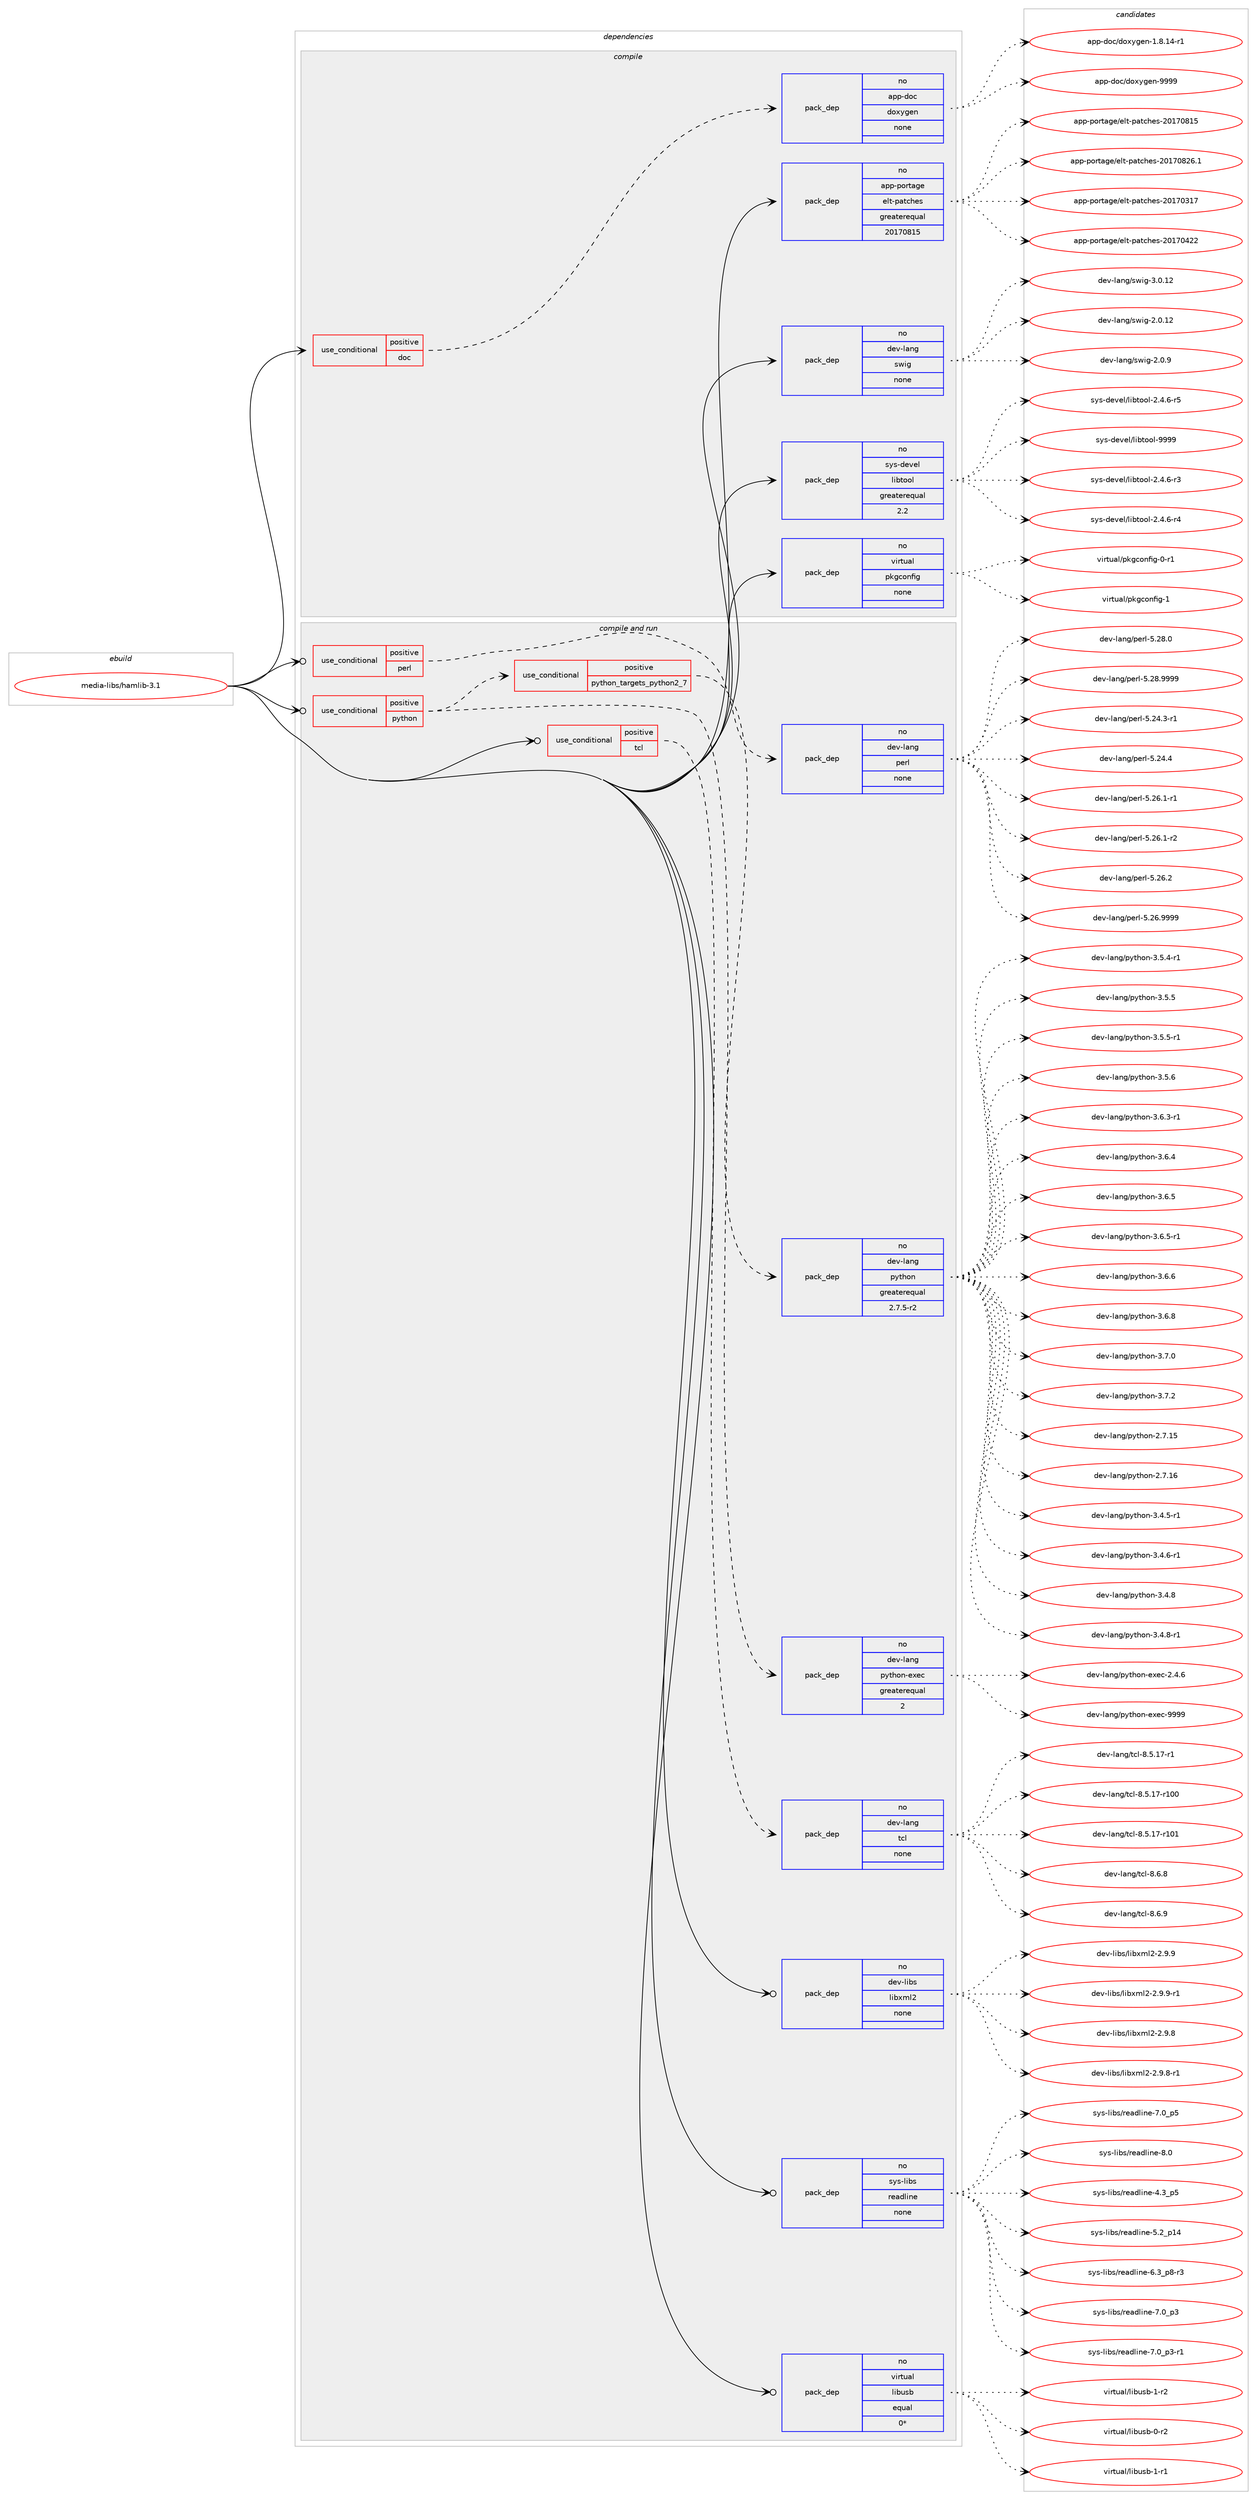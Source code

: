digraph prolog {

# *************
# Graph options
# *************

newrank=true;
concentrate=true;
compound=true;
graph [rankdir=LR,fontname=Helvetica,fontsize=10,ranksep=1.5];#, ranksep=2.5, nodesep=0.2];
edge  [arrowhead=vee];
node  [fontname=Helvetica,fontsize=10];

# **********
# The ebuild
# **********

subgraph cluster_leftcol {
color=gray;
rank=same;
label=<<i>ebuild</i>>;
id [label="media-libs/hamlib-3.1", color=red, width=4, href="../media-libs/hamlib-3.1.svg"];
}

# ****************
# The dependencies
# ****************

subgraph cluster_midcol {
color=gray;
label=<<i>dependencies</i>>;
subgraph cluster_compile {
fillcolor="#eeeeee";
style=filled;
label=<<i>compile</i>>;
subgraph cond434108 {
dependency1611322 [label=<<TABLE BORDER="0" CELLBORDER="1" CELLSPACING="0" CELLPADDING="4"><TR><TD ROWSPAN="3" CELLPADDING="10">use_conditional</TD></TR><TR><TD>positive</TD></TR><TR><TD>doc</TD></TR></TABLE>>, shape=none, color=red];
subgraph pack1151486 {
dependency1611323 [label=<<TABLE BORDER="0" CELLBORDER="1" CELLSPACING="0" CELLPADDING="4" WIDTH="220"><TR><TD ROWSPAN="6" CELLPADDING="30">pack_dep</TD></TR><TR><TD WIDTH="110">no</TD></TR><TR><TD>app-doc</TD></TR><TR><TD>doxygen</TD></TR><TR><TD>none</TD></TR><TR><TD></TD></TR></TABLE>>, shape=none, color=blue];
}
dependency1611322:e -> dependency1611323:w [weight=20,style="dashed",arrowhead="vee"];
}
id:e -> dependency1611322:w [weight=20,style="solid",arrowhead="vee"];
subgraph pack1151487 {
dependency1611324 [label=<<TABLE BORDER="0" CELLBORDER="1" CELLSPACING="0" CELLPADDING="4" WIDTH="220"><TR><TD ROWSPAN="6" CELLPADDING="30">pack_dep</TD></TR><TR><TD WIDTH="110">no</TD></TR><TR><TD>app-portage</TD></TR><TR><TD>elt-patches</TD></TR><TR><TD>greaterequal</TD></TR><TR><TD>20170815</TD></TR></TABLE>>, shape=none, color=blue];
}
id:e -> dependency1611324:w [weight=20,style="solid",arrowhead="vee"];
subgraph pack1151488 {
dependency1611325 [label=<<TABLE BORDER="0" CELLBORDER="1" CELLSPACING="0" CELLPADDING="4" WIDTH="220"><TR><TD ROWSPAN="6" CELLPADDING="30">pack_dep</TD></TR><TR><TD WIDTH="110">no</TD></TR><TR><TD>dev-lang</TD></TR><TR><TD>swig</TD></TR><TR><TD>none</TD></TR><TR><TD></TD></TR></TABLE>>, shape=none, color=blue];
}
id:e -> dependency1611325:w [weight=20,style="solid",arrowhead="vee"];
subgraph pack1151489 {
dependency1611326 [label=<<TABLE BORDER="0" CELLBORDER="1" CELLSPACING="0" CELLPADDING="4" WIDTH="220"><TR><TD ROWSPAN="6" CELLPADDING="30">pack_dep</TD></TR><TR><TD WIDTH="110">no</TD></TR><TR><TD>sys-devel</TD></TR><TR><TD>libtool</TD></TR><TR><TD>greaterequal</TD></TR><TR><TD>2.2</TD></TR></TABLE>>, shape=none, color=blue];
}
id:e -> dependency1611326:w [weight=20,style="solid",arrowhead="vee"];
subgraph pack1151490 {
dependency1611327 [label=<<TABLE BORDER="0" CELLBORDER="1" CELLSPACING="0" CELLPADDING="4" WIDTH="220"><TR><TD ROWSPAN="6" CELLPADDING="30">pack_dep</TD></TR><TR><TD WIDTH="110">no</TD></TR><TR><TD>virtual</TD></TR><TR><TD>pkgconfig</TD></TR><TR><TD>none</TD></TR><TR><TD></TD></TR></TABLE>>, shape=none, color=blue];
}
id:e -> dependency1611327:w [weight=20,style="solid",arrowhead="vee"];
}
subgraph cluster_compileandrun {
fillcolor="#eeeeee";
style=filled;
label=<<i>compile and run</i>>;
subgraph cond434109 {
dependency1611328 [label=<<TABLE BORDER="0" CELLBORDER="1" CELLSPACING="0" CELLPADDING="4"><TR><TD ROWSPAN="3" CELLPADDING="10">use_conditional</TD></TR><TR><TD>positive</TD></TR><TR><TD>perl</TD></TR></TABLE>>, shape=none, color=red];
subgraph pack1151491 {
dependency1611329 [label=<<TABLE BORDER="0" CELLBORDER="1" CELLSPACING="0" CELLPADDING="4" WIDTH="220"><TR><TD ROWSPAN="6" CELLPADDING="30">pack_dep</TD></TR><TR><TD WIDTH="110">no</TD></TR><TR><TD>dev-lang</TD></TR><TR><TD>perl</TD></TR><TR><TD>none</TD></TR><TR><TD></TD></TR></TABLE>>, shape=none, color=blue];
}
dependency1611328:e -> dependency1611329:w [weight=20,style="dashed",arrowhead="vee"];
}
id:e -> dependency1611328:w [weight=20,style="solid",arrowhead="odotvee"];
subgraph cond434110 {
dependency1611330 [label=<<TABLE BORDER="0" CELLBORDER="1" CELLSPACING="0" CELLPADDING="4"><TR><TD ROWSPAN="3" CELLPADDING="10">use_conditional</TD></TR><TR><TD>positive</TD></TR><TR><TD>python</TD></TR></TABLE>>, shape=none, color=red];
subgraph cond434111 {
dependency1611331 [label=<<TABLE BORDER="0" CELLBORDER="1" CELLSPACING="0" CELLPADDING="4"><TR><TD ROWSPAN="3" CELLPADDING="10">use_conditional</TD></TR><TR><TD>positive</TD></TR><TR><TD>python_targets_python2_7</TD></TR></TABLE>>, shape=none, color=red];
subgraph pack1151492 {
dependency1611332 [label=<<TABLE BORDER="0" CELLBORDER="1" CELLSPACING="0" CELLPADDING="4" WIDTH="220"><TR><TD ROWSPAN="6" CELLPADDING="30">pack_dep</TD></TR><TR><TD WIDTH="110">no</TD></TR><TR><TD>dev-lang</TD></TR><TR><TD>python</TD></TR><TR><TD>greaterequal</TD></TR><TR><TD>2.7.5-r2</TD></TR></TABLE>>, shape=none, color=blue];
}
dependency1611331:e -> dependency1611332:w [weight=20,style="dashed",arrowhead="vee"];
}
dependency1611330:e -> dependency1611331:w [weight=20,style="dashed",arrowhead="vee"];
subgraph pack1151493 {
dependency1611333 [label=<<TABLE BORDER="0" CELLBORDER="1" CELLSPACING="0" CELLPADDING="4" WIDTH="220"><TR><TD ROWSPAN="6" CELLPADDING="30">pack_dep</TD></TR><TR><TD WIDTH="110">no</TD></TR><TR><TD>dev-lang</TD></TR><TR><TD>python-exec</TD></TR><TR><TD>greaterequal</TD></TR><TR><TD>2</TD></TR></TABLE>>, shape=none, color=blue];
}
dependency1611330:e -> dependency1611333:w [weight=20,style="dashed",arrowhead="vee"];
}
id:e -> dependency1611330:w [weight=20,style="solid",arrowhead="odotvee"];
subgraph cond434112 {
dependency1611334 [label=<<TABLE BORDER="0" CELLBORDER="1" CELLSPACING="0" CELLPADDING="4"><TR><TD ROWSPAN="3" CELLPADDING="10">use_conditional</TD></TR><TR><TD>positive</TD></TR><TR><TD>tcl</TD></TR></TABLE>>, shape=none, color=red];
subgraph pack1151494 {
dependency1611335 [label=<<TABLE BORDER="0" CELLBORDER="1" CELLSPACING="0" CELLPADDING="4" WIDTH="220"><TR><TD ROWSPAN="6" CELLPADDING="30">pack_dep</TD></TR><TR><TD WIDTH="110">no</TD></TR><TR><TD>dev-lang</TD></TR><TR><TD>tcl</TD></TR><TR><TD>none</TD></TR><TR><TD></TD></TR></TABLE>>, shape=none, color=blue];
}
dependency1611334:e -> dependency1611335:w [weight=20,style="dashed",arrowhead="vee"];
}
id:e -> dependency1611334:w [weight=20,style="solid",arrowhead="odotvee"];
subgraph pack1151495 {
dependency1611336 [label=<<TABLE BORDER="0" CELLBORDER="1" CELLSPACING="0" CELLPADDING="4" WIDTH="220"><TR><TD ROWSPAN="6" CELLPADDING="30">pack_dep</TD></TR><TR><TD WIDTH="110">no</TD></TR><TR><TD>dev-libs</TD></TR><TR><TD>libxml2</TD></TR><TR><TD>none</TD></TR><TR><TD></TD></TR></TABLE>>, shape=none, color=blue];
}
id:e -> dependency1611336:w [weight=20,style="solid",arrowhead="odotvee"];
subgraph pack1151496 {
dependency1611337 [label=<<TABLE BORDER="0" CELLBORDER="1" CELLSPACING="0" CELLPADDING="4" WIDTH="220"><TR><TD ROWSPAN="6" CELLPADDING="30">pack_dep</TD></TR><TR><TD WIDTH="110">no</TD></TR><TR><TD>sys-libs</TD></TR><TR><TD>readline</TD></TR><TR><TD>none</TD></TR><TR><TD></TD></TR></TABLE>>, shape=none, color=blue];
}
id:e -> dependency1611337:w [weight=20,style="solid",arrowhead="odotvee"];
subgraph pack1151497 {
dependency1611338 [label=<<TABLE BORDER="0" CELLBORDER="1" CELLSPACING="0" CELLPADDING="4" WIDTH="220"><TR><TD ROWSPAN="6" CELLPADDING="30">pack_dep</TD></TR><TR><TD WIDTH="110">no</TD></TR><TR><TD>virtual</TD></TR><TR><TD>libusb</TD></TR><TR><TD>equal</TD></TR><TR><TD>0*</TD></TR></TABLE>>, shape=none, color=blue];
}
id:e -> dependency1611338:w [weight=20,style="solid",arrowhead="odotvee"];
}
subgraph cluster_run {
fillcolor="#eeeeee";
style=filled;
label=<<i>run</i>>;
}
}

# **************
# The candidates
# **************

subgraph cluster_choices {
rank=same;
color=gray;
label=<<i>candidates</i>>;

subgraph choice1151486 {
color=black;
nodesep=1;
choice97112112451001119947100111120121103101110454946564649524511449 [label="app-doc/doxygen-1.8.14-r1", color=red, width=4,href="../app-doc/doxygen-1.8.14-r1.svg"];
choice971121124510011199471001111201211031011104557575757 [label="app-doc/doxygen-9999", color=red, width=4,href="../app-doc/doxygen-9999.svg"];
dependency1611323:e -> choice97112112451001119947100111120121103101110454946564649524511449:w [style=dotted,weight="100"];
dependency1611323:e -> choice971121124510011199471001111201211031011104557575757:w [style=dotted,weight="100"];
}
subgraph choice1151487 {
color=black;
nodesep=1;
choice97112112451121111141169710310147101108116451129711699104101115455048495548514955 [label="app-portage/elt-patches-20170317", color=red, width=4,href="../app-portage/elt-patches-20170317.svg"];
choice97112112451121111141169710310147101108116451129711699104101115455048495548525050 [label="app-portage/elt-patches-20170422", color=red, width=4,href="../app-portage/elt-patches-20170422.svg"];
choice97112112451121111141169710310147101108116451129711699104101115455048495548564953 [label="app-portage/elt-patches-20170815", color=red, width=4,href="../app-portage/elt-patches-20170815.svg"];
choice971121124511211111411697103101471011081164511297116991041011154550484955485650544649 [label="app-portage/elt-patches-20170826.1", color=red, width=4,href="../app-portage/elt-patches-20170826.1.svg"];
dependency1611324:e -> choice97112112451121111141169710310147101108116451129711699104101115455048495548514955:w [style=dotted,weight="100"];
dependency1611324:e -> choice97112112451121111141169710310147101108116451129711699104101115455048495548525050:w [style=dotted,weight="100"];
dependency1611324:e -> choice97112112451121111141169710310147101108116451129711699104101115455048495548564953:w [style=dotted,weight="100"];
dependency1611324:e -> choice971121124511211111411697103101471011081164511297116991041011154550484955485650544649:w [style=dotted,weight="100"];
}
subgraph choice1151488 {
color=black;
nodesep=1;
choice10010111845108971101034711511910510345504648464950 [label="dev-lang/swig-2.0.12", color=red, width=4,href="../dev-lang/swig-2.0.12.svg"];
choice100101118451089711010347115119105103455046484657 [label="dev-lang/swig-2.0.9", color=red, width=4,href="../dev-lang/swig-2.0.9.svg"];
choice10010111845108971101034711511910510345514648464950 [label="dev-lang/swig-3.0.12", color=red, width=4,href="../dev-lang/swig-3.0.12.svg"];
dependency1611325:e -> choice10010111845108971101034711511910510345504648464950:w [style=dotted,weight="100"];
dependency1611325:e -> choice100101118451089711010347115119105103455046484657:w [style=dotted,weight="100"];
dependency1611325:e -> choice10010111845108971101034711511910510345514648464950:w [style=dotted,weight="100"];
}
subgraph choice1151489 {
color=black;
nodesep=1;
choice1151211154510010111810110847108105981161111111084550465246544511451 [label="sys-devel/libtool-2.4.6-r3", color=red, width=4,href="../sys-devel/libtool-2.4.6-r3.svg"];
choice1151211154510010111810110847108105981161111111084550465246544511452 [label="sys-devel/libtool-2.4.6-r4", color=red, width=4,href="../sys-devel/libtool-2.4.6-r4.svg"];
choice1151211154510010111810110847108105981161111111084550465246544511453 [label="sys-devel/libtool-2.4.6-r5", color=red, width=4,href="../sys-devel/libtool-2.4.6-r5.svg"];
choice1151211154510010111810110847108105981161111111084557575757 [label="sys-devel/libtool-9999", color=red, width=4,href="../sys-devel/libtool-9999.svg"];
dependency1611326:e -> choice1151211154510010111810110847108105981161111111084550465246544511451:w [style=dotted,weight="100"];
dependency1611326:e -> choice1151211154510010111810110847108105981161111111084550465246544511452:w [style=dotted,weight="100"];
dependency1611326:e -> choice1151211154510010111810110847108105981161111111084550465246544511453:w [style=dotted,weight="100"];
dependency1611326:e -> choice1151211154510010111810110847108105981161111111084557575757:w [style=dotted,weight="100"];
}
subgraph choice1151490 {
color=black;
nodesep=1;
choice11810511411611797108471121071039911111010210510345484511449 [label="virtual/pkgconfig-0-r1", color=red, width=4,href="../virtual/pkgconfig-0-r1.svg"];
choice1181051141161179710847112107103991111101021051034549 [label="virtual/pkgconfig-1", color=red, width=4,href="../virtual/pkgconfig-1.svg"];
dependency1611327:e -> choice11810511411611797108471121071039911111010210510345484511449:w [style=dotted,weight="100"];
dependency1611327:e -> choice1181051141161179710847112107103991111101021051034549:w [style=dotted,weight="100"];
}
subgraph choice1151491 {
color=black;
nodesep=1;
choice100101118451089711010347112101114108455346505246514511449 [label="dev-lang/perl-5.24.3-r1", color=red, width=4,href="../dev-lang/perl-5.24.3-r1.svg"];
choice10010111845108971101034711210111410845534650524652 [label="dev-lang/perl-5.24.4", color=red, width=4,href="../dev-lang/perl-5.24.4.svg"];
choice100101118451089711010347112101114108455346505446494511449 [label="dev-lang/perl-5.26.1-r1", color=red, width=4,href="../dev-lang/perl-5.26.1-r1.svg"];
choice100101118451089711010347112101114108455346505446494511450 [label="dev-lang/perl-5.26.1-r2", color=red, width=4,href="../dev-lang/perl-5.26.1-r2.svg"];
choice10010111845108971101034711210111410845534650544650 [label="dev-lang/perl-5.26.2", color=red, width=4,href="../dev-lang/perl-5.26.2.svg"];
choice10010111845108971101034711210111410845534650544657575757 [label="dev-lang/perl-5.26.9999", color=red, width=4,href="../dev-lang/perl-5.26.9999.svg"];
choice10010111845108971101034711210111410845534650564648 [label="dev-lang/perl-5.28.0", color=red, width=4,href="../dev-lang/perl-5.28.0.svg"];
choice10010111845108971101034711210111410845534650564657575757 [label="dev-lang/perl-5.28.9999", color=red, width=4,href="../dev-lang/perl-5.28.9999.svg"];
dependency1611329:e -> choice100101118451089711010347112101114108455346505246514511449:w [style=dotted,weight="100"];
dependency1611329:e -> choice10010111845108971101034711210111410845534650524652:w [style=dotted,weight="100"];
dependency1611329:e -> choice100101118451089711010347112101114108455346505446494511449:w [style=dotted,weight="100"];
dependency1611329:e -> choice100101118451089711010347112101114108455346505446494511450:w [style=dotted,weight="100"];
dependency1611329:e -> choice10010111845108971101034711210111410845534650544650:w [style=dotted,weight="100"];
dependency1611329:e -> choice10010111845108971101034711210111410845534650544657575757:w [style=dotted,weight="100"];
dependency1611329:e -> choice10010111845108971101034711210111410845534650564648:w [style=dotted,weight="100"];
dependency1611329:e -> choice10010111845108971101034711210111410845534650564657575757:w [style=dotted,weight="100"];
}
subgraph choice1151492 {
color=black;
nodesep=1;
choice10010111845108971101034711212111610411111045504655464953 [label="dev-lang/python-2.7.15", color=red, width=4,href="../dev-lang/python-2.7.15.svg"];
choice10010111845108971101034711212111610411111045504655464954 [label="dev-lang/python-2.7.16", color=red, width=4,href="../dev-lang/python-2.7.16.svg"];
choice1001011184510897110103471121211161041111104551465246534511449 [label="dev-lang/python-3.4.5-r1", color=red, width=4,href="../dev-lang/python-3.4.5-r1.svg"];
choice1001011184510897110103471121211161041111104551465246544511449 [label="dev-lang/python-3.4.6-r1", color=red, width=4,href="../dev-lang/python-3.4.6-r1.svg"];
choice100101118451089711010347112121116104111110455146524656 [label="dev-lang/python-3.4.8", color=red, width=4,href="../dev-lang/python-3.4.8.svg"];
choice1001011184510897110103471121211161041111104551465246564511449 [label="dev-lang/python-3.4.8-r1", color=red, width=4,href="../dev-lang/python-3.4.8-r1.svg"];
choice1001011184510897110103471121211161041111104551465346524511449 [label="dev-lang/python-3.5.4-r1", color=red, width=4,href="../dev-lang/python-3.5.4-r1.svg"];
choice100101118451089711010347112121116104111110455146534653 [label="dev-lang/python-3.5.5", color=red, width=4,href="../dev-lang/python-3.5.5.svg"];
choice1001011184510897110103471121211161041111104551465346534511449 [label="dev-lang/python-3.5.5-r1", color=red, width=4,href="../dev-lang/python-3.5.5-r1.svg"];
choice100101118451089711010347112121116104111110455146534654 [label="dev-lang/python-3.5.6", color=red, width=4,href="../dev-lang/python-3.5.6.svg"];
choice1001011184510897110103471121211161041111104551465446514511449 [label="dev-lang/python-3.6.3-r1", color=red, width=4,href="../dev-lang/python-3.6.3-r1.svg"];
choice100101118451089711010347112121116104111110455146544652 [label="dev-lang/python-3.6.4", color=red, width=4,href="../dev-lang/python-3.6.4.svg"];
choice100101118451089711010347112121116104111110455146544653 [label="dev-lang/python-3.6.5", color=red, width=4,href="../dev-lang/python-3.6.5.svg"];
choice1001011184510897110103471121211161041111104551465446534511449 [label="dev-lang/python-3.6.5-r1", color=red, width=4,href="../dev-lang/python-3.6.5-r1.svg"];
choice100101118451089711010347112121116104111110455146544654 [label="dev-lang/python-3.6.6", color=red, width=4,href="../dev-lang/python-3.6.6.svg"];
choice100101118451089711010347112121116104111110455146544656 [label="dev-lang/python-3.6.8", color=red, width=4,href="../dev-lang/python-3.6.8.svg"];
choice100101118451089711010347112121116104111110455146554648 [label="dev-lang/python-3.7.0", color=red, width=4,href="../dev-lang/python-3.7.0.svg"];
choice100101118451089711010347112121116104111110455146554650 [label="dev-lang/python-3.7.2", color=red, width=4,href="../dev-lang/python-3.7.2.svg"];
dependency1611332:e -> choice10010111845108971101034711212111610411111045504655464953:w [style=dotted,weight="100"];
dependency1611332:e -> choice10010111845108971101034711212111610411111045504655464954:w [style=dotted,weight="100"];
dependency1611332:e -> choice1001011184510897110103471121211161041111104551465246534511449:w [style=dotted,weight="100"];
dependency1611332:e -> choice1001011184510897110103471121211161041111104551465246544511449:w [style=dotted,weight="100"];
dependency1611332:e -> choice100101118451089711010347112121116104111110455146524656:w [style=dotted,weight="100"];
dependency1611332:e -> choice1001011184510897110103471121211161041111104551465246564511449:w [style=dotted,weight="100"];
dependency1611332:e -> choice1001011184510897110103471121211161041111104551465346524511449:w [style=dotted,weight="100"];
dependency1611332:e -> choice100101118451089711010347112121116104111110455146534653:w [style=dotted,weight="100"];
dependency1611332:e -> choice1001011184510897110103471121211161041111104551465346534511449:w [style=dotted,weight="100"];
dependency1611332:e -> choice100101118451089711010347112121116104111110455146534654:w [style=dotted,weight="100"];
dependency1611332:e -> choice1001011184510897110103471121211161041111104551465446514511449:w [style=dotted,weight="100"];
dependency1611332:e -> choice100101118451089711010347112121116104111110455146544652:w [style=dotted,weight="100"];
dependency1611332:e -> choice100101118451089711010347112121116104111110455146544653:w [style=dotted,weight="100"];
dependency1611332:e -> choice1001011184510897110103471121211161041111104551465446534511449:w [style=dotted,weight="100"];
dependency1611332:e -> choice100101118451089711010347112121116104111110455146544654:w [style=dotted,weight="100"];
dependency1611332:e -> choice100101118451089711010347112121116104111110455146544656:w [style=dotted,weight="100"];
dependency1611332:e -> choice100101118451089711010347112121116104111110455146554648:w [style=dotted,weight="100"];
dependency1611332:e -> choice100101118451089711010347112121116104111110455146554650:w [style=dotted,weight="100"];
}
subgraph choice1151493 {
color=black;
nodesep=1;
choice1001011184510897110103471121211161041111104510112010199455046524654 [label="dev-lang/python-exec-2.4.6", color=red, width=4,href="../dev-lang/python-exec-2.4.6.svg"];
choice10010111845108971101034711212111610411111045101120101994557575757 [label="dev-lang/python-exec-9999", color=red, width=4,href="../dev-lang/python-exec-9999.svg"];
dependency1611333:e -> choice1001011184510897110103471121211161041111104510112010199455046524654:w [style=dotted,weight="100"];
dependency1611333:e -> choice10010111845108971101034711212111610411111045101120101994557575757:w [style=dotted,weight="100"];
}
subgraph choice1151494 {
color=black;
nodesep=1;
choice10010111845108971101034711699108455646534649554511449 [label="dev-lang/tcl-8.5.17-r1", color=red, width=4,href="../dev-lang/tcl-8.5.17-r1.svg"];
choice100101118451089711010347116991084556465346495545114494848 [label="dev-lang/tcl-8.5.17-r100", color=red, width=4,href="../dev-lang/tcl-8.5.17-r100.svg"];
choice100101118451089711010347116991084556465346495545114494849 [label="dev-lang/tcl-8.5.17-r101", color=red, width=4,href="../dev-lang/tcl-8.5.17-r101.svg"];
choice10010111845108971101034711699108455646544656 [label="dev-lang/tcl-8.6.8", color=red, width=4,href="../dev-lang/tcl-8.6.8.svg"];
choice10010111845108971101034711699108455646544657 [label="dev-lang/tcl-8.6.9", color=red, width=4,href="../dev-lang/tcl-8.6.9.svg"];
dependency1611335:e -> choice10010111845108971101034711699108455646534649554511449:w [style=dotted,weight="100"];
dependency1611335:e -> choice100101118451089711010347116991084556465346495545114494848:w [style=dotted,weight="100"];
dependency1611335:e -> choice100101118451089711010347116991084556465346495545114494849:w [style=dotted,weight="100"];
dependency1611335:e -> choice10010111845108971101034711699108455646544656:w [style=dotted,weight="100"];
dependency1611335:e -> choice10010111845108971101034711699108455646544657:w [style=dotted,weight="100"];
}
subgraph choice1151495 {
color=black;
nodesep=1;
choice1001011184510810598115471081059812010910850455046574656 [label="dev-libs/libxml2-2.9.8", color=red, width=4,href="../dev-libs/libxml2-2.9.8.svg"];
choice10010111845108105981154710810598120109108504550465746564511449 [label="dev-libs/libxml2-2.9.8-r1", color=red, width=4,href="../dev-libs/libxml2-2.9.8-r1.svg"];
choice1001011184510810598115471081059812010910850455046574657 [label="dev-libs/libxml2-2.9.9", color=red, width=4,href="../dev-libs/libxml2-2.9.9.svg"];
choice10010111845108105981154710810598120109108504550465746574511449 [label="dev-libs/libxml2-2.9.9-r1", color=red, width=4,href="../dev-libs/libxml2-2.9.9-r1.svg"];
dependency1611336:e -> choice1001011184510810598115471081059812010910850455046574656:w [style=dotted,weight="100"];
dependency1611336:e -> choice10010111845108105981154710810598120109108504550465746564511449:w [style=dotted,weight="100"];
dependency1611336:e -> choice1001011184510810598115471081059812010910850455046574657:w [style=dotted,weight="100"];
dependency1611336:e -> choice10010111845108105981154710810598120109108504550465746574511449:w [style=dotted,weight="100"];
}
subgraph choice1151496 {
color=black;
nodesep=1;
choice11512111545108105981154711410197100108105110101455246519511253 [label="sys-libs/readline-4.3_p5", color=red, width=4,href="../sys-libs/readline-4.3_p5.svg"];
choice1151211154510810598115471141019710010810511010145534650951124952 [label="sys-libs/readline-5.2_p14", color=red, width=4,href="../sys-libs/readline-5.2_p14.svg"];
choice115121115451081059811547114101971001081051101014554465195112564511451 [label="sys-libs/readline-6.3_p8-r3", color=red, width=4,href="../sys-libs/readline-6.3_p8-r3.svg"];
choice11512111545108105981154711410197100108105110101455546489511251 [label="sys-libs/readline-7.0_p3", color=red, width=4,href="../sys-libs/readline-7.0_p3.svg"];
choice115121115451081059811547114101971001081051101014555464895112514511449 [label="sys-libs/readline-7.0_p3-r1", color=red, width=4,href="../sys-libs/readline-7.0_p3-r1.svg"];
choice11512111545108105981154711410197100108105110101455546489511253 [label="sys-libs/readline-7.0_p5", color=red, width=4,href="../sys-libs/readline-7.0_p5.svg"];
choice1151211154510810598115471141019710010810511010145564648 [label="sys-libs/readline-8.0", color=red, width=4,href="../sys-libs/readline-8.0.svg"];
dependency1611337:e -> choice11512111545108105981154711410197100108105110101455246519511253:w [style=dotted,weight="100"];
dependency1611337:e -> choice1151211154510810598115471141019710010810511010145534650951124952:w [style=dotted,weight="100"];
dependency1611337:e -> choice115121115451081059811547114101971001081051101014554465195112564511451:w [style=dotted,weight="100"];
dependency1611337:e -> choice11512111545108105981154711410197100108105110101455546489511251:w [style=dotted,weight="100"];
dependency1611337:e -> choice115121115451081059811547114101971001081051101014555464895112514511449:w [style=dotted,weight="100"];
dependency1611337:e -> choice11512111545108105981154711410197100108105110101455546489511253:w [style=dotted,weight="100"];
dependency1611337:e -> choice1151211154510810598115471141019710010810511010145564648:w [style=dotted,weight="100"];
}
subgraph choice1151497 {
color=black;
nodesep=1;
choice1181051141161179710847108105981171159845484511450 [label="virtual/libusb-0-r2", color=red, width=4,href="../virtual/libusb-0-r2.svg"];
choice1181051141161179710847108105981171159845494511449 [label="virtual/libusb-1-r1", color=red, width=4,href="../virtual/libusb-1-r1.svg"];
choice1181051141161179710847108105981171159845494511450 [label="virtual/libusb-1-r2", color=red, width=4,href="../virtual/libusb-1-r2.svg"];
dependency1611338:e -> choice1181051141161179710847108105981171159845484511450:w [style=dotted,weight="100"];
dependency1611338:e -> choice1181051141161179710847108105981171159845494511449:w [style=dotted,weight="100"];
dependency1611338:e -> choice1181051141161179710847108105981171159845494511450:w [style=dotted,weight="100"];
}
}

}
